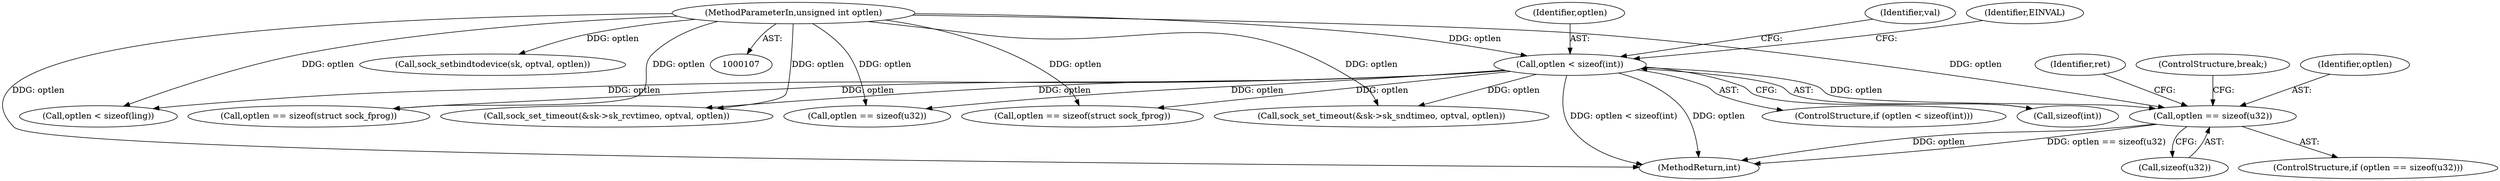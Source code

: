 digraph "0_linux_b98b0bc8c431e3ceb4b26b0dfc8db509518fb290@API" {
"1000688" [label="(Call,optlen == sizeof(u32))"];
"1000137" [label="(Call,optlen < sizeof(int))"];
"1000112" [label="(MethodParameterIn,unsigned int optlen)"];
"1000138" [label="(Identifier,optlen)"];
"1000687" [label="(ControlStructure,if (optlen == sizeof(u32)))"];
"1000688" [label="(Call,optlen == sizeof(u32))"];
"1000136" [label="(ControlStructure,if (optlen < sizeof(int)))"];
"1000627" [label="(Call,optlen == sizeof(u32))"];
"1000571" [label="(Call,sock_set_timeout(&sk->sk_rcvtimeo, optval, optlen))"];
"1000596" [label="(Call,optlen == sizeof(struct sock_fprog))"];
"1000356" [label="(Call,optlen < sizeof(ling))"];
"1000657" [label="(Call,optlen == sizeof(struct sock_fprog))"];
"1000112" [label="(MethodParameterIn,unsigned int optlen)"];
"1000711" [label="(ControlStructure,break;)"];
"1000689" [label="(Identifier,optlen)"];
"1000582" [label="(Call,sock_set_timeout(&sk->sk_sndtimeo, optval, optlen))"];
"1000132" [label="(Call,sock_setbindtodevice(sk, optval, optlen))"];
"1000139" [label="(Call,sizeof(int))"];
"1000137" [label="(Call,optlen < sizeof(int))"];
"1000690" [label="(Call,sizeof(u32))"];
"1000146" [label="(Identifier,val)"];
"1000695" [label="(Identifier,ret)"];
"1000890" [label="(MethodReturn,int)"];
"1000143" [label="(Identifier,EINVAL)"];
"1000688" -> "1000687"  [label="AST: "];
"1000688" -> "1000690"  [label="CFG: "];
"1000689" -> "1000688"  [label="AST: "];
"1000690" -> "1000688"  [label="AST: "];
"1000695" -> "1000688"  [label="CFG: "];
"1000711" -> "1000688"  [label="CFG: "];
"1000688" -> "1000890"  [label="DDG: optlen"];
"1000688" -> "1000890"  [label="DDG: optlen == sizeof(u32)"];
"1000137" -> "1000688"  [label="DDG: optlen"];
"1000112" -> "1000688"  [label="DDG: optlen"];
"1000137" -> "1000136"  [label="AST: "];
"1000137" -> "1000139"  [label="CFG: "];
"1000138" -> "1000137"  [label="AST: "];
"1000139" -> "1000137"  [label="AST: "];
"1000143" -> "1000137"  [label="CFG: "];
"1000146" -> "1000137"  [label="CFG: "];
"1000137" -> "1000890"  [label="DDG: optlen"];
"1000137" -> "1000890"  [label="DDG: optlen < sizeof(int)"];
"1000112" -> "1000137"  [label="DDG: optlen"];
"1000137" -> "1000356"  [label="DDG: optlen"];
"1000137" -> "1000571"  [label="DDG: optlen"];
"1000137" -> "1000582"  [label="DDG: optlen"];
"1000137" -> "1000596"  [label="DDG: optlen"];
"1000137" -> "1000627"  [label="DDG: optlen"];
"1000137" -> "1000657"  [label="DDG: optlen"];
"1000112" -> "1000107"  [label="AST: "];
"1000112" -> "1000890"  [label="DDG: optlen"];
"1000112" -> "1000132"  [label="DDG: optlen"];
"1000112" -> "1000356"  [label="DDG: optlen"];
"1000112" -> "1000571"  [label="DDG: optlen"];
"1000112" -> "1000582"  [label="DDG: optlen"];
"1000112" -> "1000596"  [label="DDG: optlen"];
"1000112" -> "1000627"  [label="DDG: optlen"];
"1000112" -> "1000657"  [label="DDG: optlen"];
}
